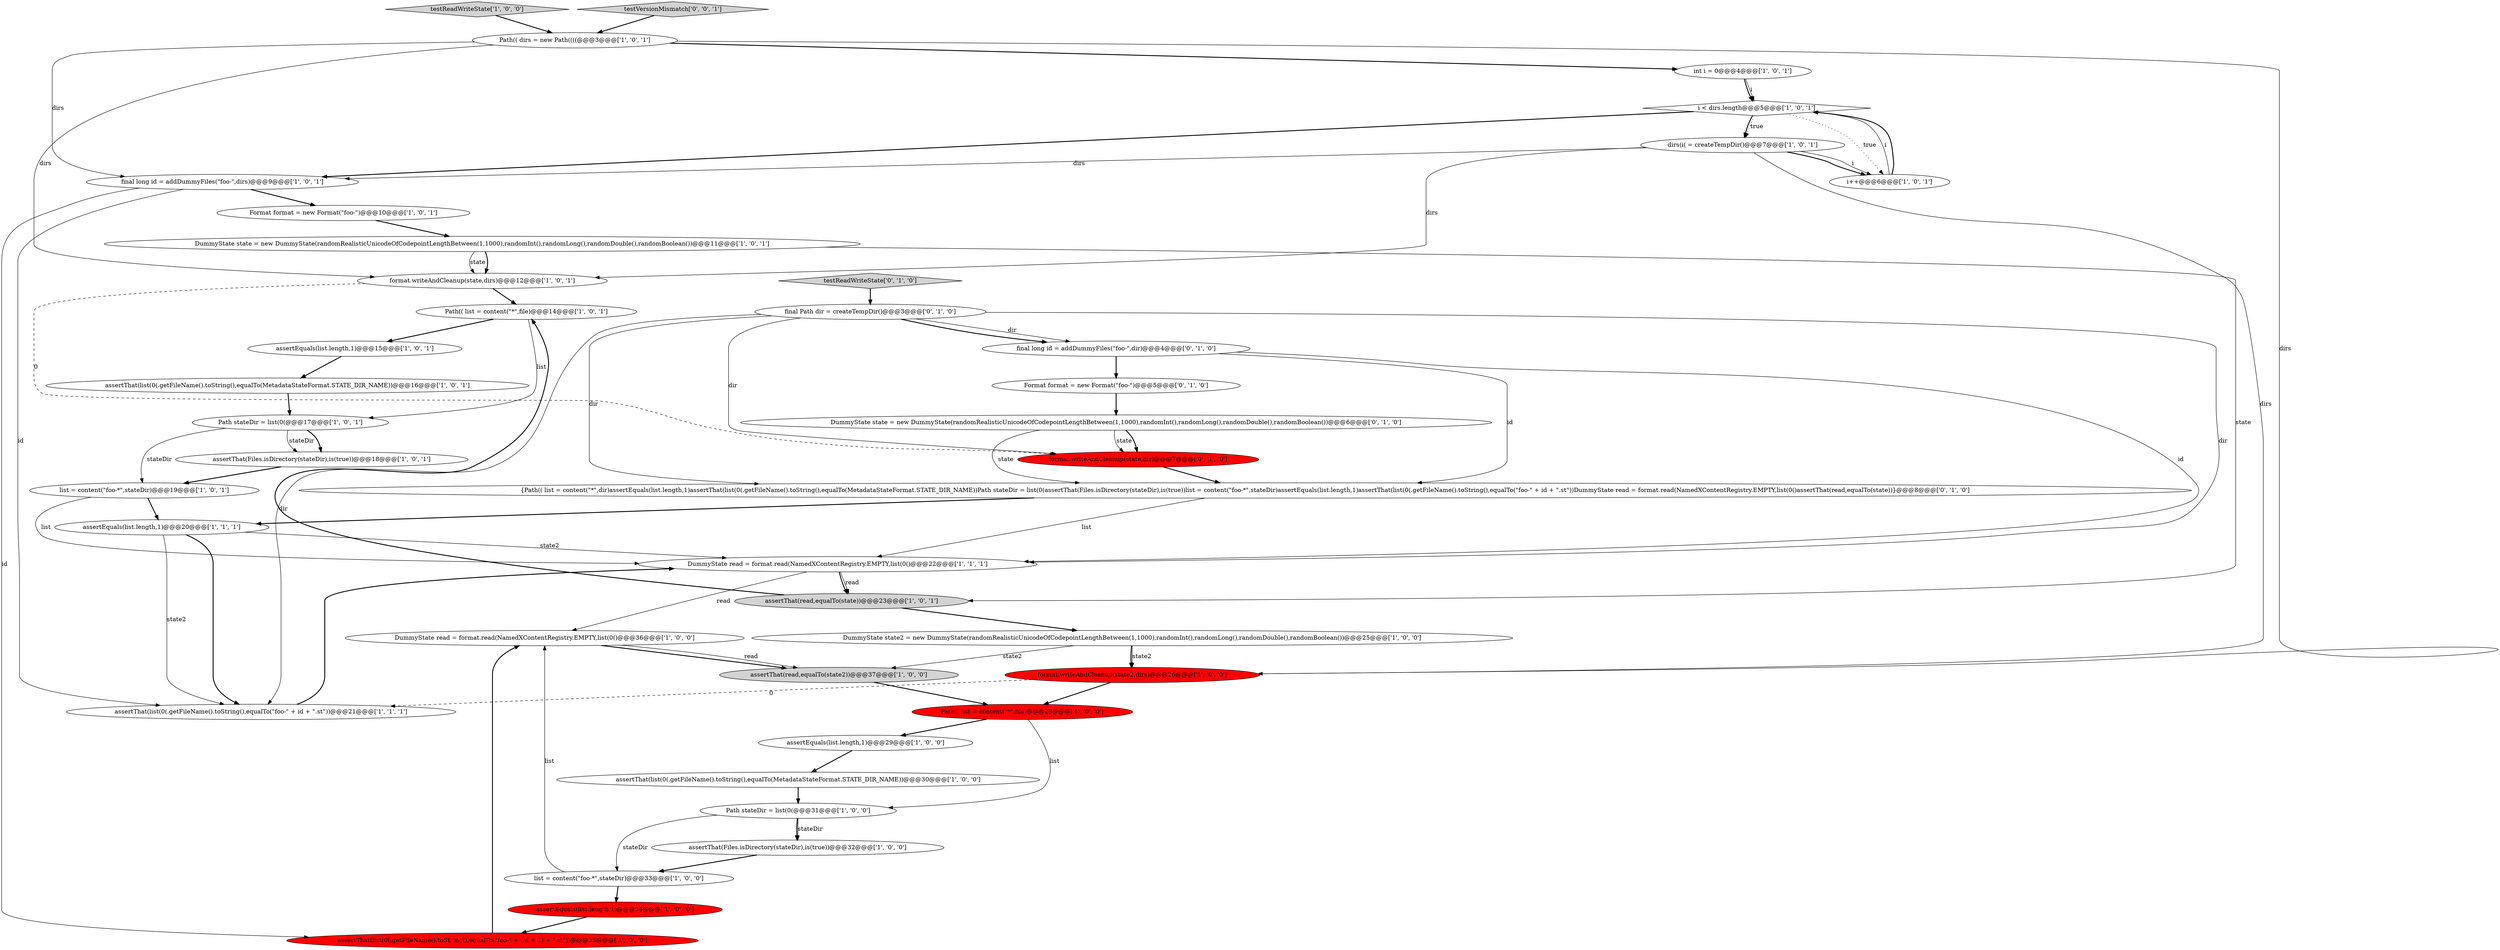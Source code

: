 digraph {
26 [style = filled, label = "DummyState state = new DummyState(randomRealisticUnicodeOfCodepointLengthBetween(1,1000),randomInt(),randomLong(),randomDouble(),randomBoolean())@@@11@@@['1', '0', '1']", fillcolor = white, shape = ellipse image = "AAA0AAABBB1BBB"];
4 [style = filled, label = "assertEquals(list.length,1)@@@15@@@['1', '0', '1']", fillcolor = white, shape = ellipse image = "AAA0AAABBB1BBB"];
16 [style = filled, label = "DummyState read = format.read(NamedXContentRegistry.EMPTY,list(0()@@@22@@@['1', '1', '1']", fillcolor = white, shape = ellipse image = "AAA0AAABBB1BBB"];
27 [style = filled, label = "int i = 0@@@4@@@['1', '0', '1']", fillcolor = white, shape = ellipse image = "AAA0AAABBB1BBB"];
19 [style = filled, label = "i++@@@6@@@['1', '0', '1']", fillcolor = white, shape = ellipse image = "AAA0AAABBB1BBB"];
3 [style = filled, label = "Format format = new Format(\"foo-\")@@@10@@@['1', '0', '1']", fillcolor = white, shape = ellipse image = "AAA0AAABBB1BBB"];
28 [style = filled, label = "assertThat(list(0(.getFileName().toString(),equalTo(MetadataStateFormat.STATE_DIR_NAME))@@@30@@@['1', '0', '0']", fillcolor = white, shape = ellipse image = "AAA0AAABBB1BBB"];
0 [style = filled, label = "assertEquals(list.length,1)@@@34@@@['1', '0', '0']", fillcolor = red, shape = ellipse image = "AAA1AAABBB1BBB"];
17 [style = filled, label = "i < dirs.length@@@5@@@['1', '0', '1']", fillcolor = white, shape = diamond image = "AAA0AAABBB1BBB"];
23 [style = filled, label = "DummyState state2 = new DummyState(randomRealisticUnicodeOfCodepointLengthBetween(1,1000),randomInt(),randomLong(),randomDouble(),randomBoolean())@@@25@@@['1', '0', '0']", fillcolor = white, shape = ellipse image = "AAA0AAABBB1BBB"];
25 [style = filled, label = "Path(( list = content(\"*\",file)@@@14@@@['1', '0', '1']", fillcolor = white, shape = ellipse image = "AAA0AAABBB1BBB"];
6 [style = filled, label = "final long id = addDummyFiles(\"foo-\",dirs)@@@9@@@['1', '0', '1']", fillcolor = white, shape = ellipse image = "AAA0AAABBB1BBB"];
35 [style = filled, label = "final Path dir = createTempDir()@@@3@@@['0', '1', '0']", fillcolor = white, shape = ellipse image = "AAA0AAABBB2BBB"];
38 [style = filled, label = "Format format = new Format(\"foo-\")@@@5@@@['0', '1', '0']", fillcolor = white, shape = ellipse image = "AAA0AAABBB2BBB"];
15 [style = filled, label = "format.writeAndCleanup(state2,dirs)@@@26@@@['1', '0', '0']", fillcolor = red, shape = ellipse image = "AAA1AAABBB1BBB"];
21 [style = filled, label = "testReadWriteState['1', '0', '0']", fillcolor = lightgray, shape = diamond image = "AAA0AAABBB1BBB"];
33 [style = filled, label = "testReadWriteState['0', '1', '0']", fillcolor = lightgray, shape = diamond image = "AAA0AAABBB2BBB"];
39 [style = filled, label = "testVersionMismatch['0', '0', '1']", fillcolor = lightgray, shape = diamond image = "AAA0AAABBB3BBB"];
13 [style = filled, label = "list = content(\"foo-*\",stateDir)@@@33@@@['1', '0', '0']", fillcolor = white, shape = ellipse image = "AAA0AAABBB1BBB"];
11 [style = filled, label = "Path(( list = content(\"*\",file)@@@28@@@['1', '0', '0']", fillcolor = red, shape = ellipse image = "AAA1AAABBB1BBB"];
14 [style = filled, label = "Path stateDir = list(0(@@@17@@@['1', '0', '1']", fillcolor = white, shape = ellipse image = "AAA0AAABBB1BBB"];
2 [style = filled, label = "assertEquals(list.length,1)@@@29@@@['1', '0', '0']", fillcolor = white, shape = ellipse image = "AAA0AAABBB1BBB"];
24 [style = filled, label = "DummyState read = format.read(NamedXContentRegistry.EMPTY,list(0()@@@36@@@['1', '0', '0']", fillcolor = white, shape = ellipse image = "AAA0AAABBB1BBB"];
5 [style = filled, label = "assertThat(list(0(.getFileName().toString(),equalTo(MetadataStateFormat.STATE_DIR_NAME))@@@16@@@['1', '0', '1']", fillcolor = white, shape = ellipse image = "AAA0AAABBB1BBB"];
12 [style = filled, label = "assertThat(list(0(.getFileName().toString(),equalTo(\"foo-\" + id + \".st\"))@@@21@@@['1', '1', '1']", fillcolor = white, shape = ellipse image = "AAA0AAABBB1BBB"];
29 [style = filled, label = "assertThat(Files.isDirectory(stateDir),is(true))@@@32@@@['1', '0', '0']", fillcolor = white, shape = ellipse image = "AAA0AAABBB1BBB"];
34 [style = filled, label = "final long id = addDummyFiles(\"foo-\",dir)@@@4@@@['0', '1', '0']", fillcolor = white, shape = ellipse image = "AAA0AAABBB2BBB"];
20 [style = filled, label = "assertThat(list(0(.getFileName().toString(),equalTo(\"foo-\" + (id + 1) + \".st\"))@@@35@@@['1', '0', '0']", fillcolor = red, shape = ellipse image = "AAA1AAABBB1BBB"];
7 [style = filled, label = "assertThat(Files.isDirectory(stateDir),is(true))@@@18@@@['1', '0', '1']", fillcolor = white, shape = ellipse image = "AAA0AAABBB1BBB"];
10 [style = filled, label = "format.writeAndCleanup(state,dirs)@@@12@@@['1', '0', '1']", fillcolor = white, shape = ellipse image = "AAA0AAABBB1BBB"];
9 [style = filled, label = "assertThat(read,equalTo(state))@@@23@@@['1', '0', '1']", fillcolor = lightgray, shape = ellipse image = "AAA0AAABBB1BBB"];
31 [style = filled, label = "Path stateDir = list(0(@@@31@@@['1', '0', '0']", fillcolor = white, shape = ellipse image = "AAA0AAABBB1BBB"];
32 [style = filled, label = "DummyState state = new DummyState(randomRealisticUnicodeOfCodepointLengthBetween(1,1000),randomInt(),randomLong(),randomDouble(),randomBoolean())@@@6@@@['0', '1', '0']", fillcolor = white, shape = ellipse image = "AAA0AAABBB2BBB"];
8 [style = filled, label = "assertEquals(list.length,1)@@@20@@@['1', '1', '1']", fillcolor = white, shape = ellipse image = "AAA0AAABBB1BBB"];
18 [style = filled, label = "Path(( dirs = new Path((((@@@3@@@['1', '0', '1']", fillcolor = white, shape = ellipse image = "AAA0AAABBB1BBB"];
22 [style = filled, label = "assertThat(read,equalTo(state2))@@@37@@@['1', '0', '0']", fillcolor = lightgray, shape = ellipse image = "AAA0AAABBB1BBB"];
37 [style = filled, label = "{Path(( list = content(\"*\",dir)assertEquals(list.length,1)assertThat(list(0(.getFileName().toString(),equalTo(MetadataStateFormat.STATE_DIR_NAME))Path stateDir = list(0(assertThat(Files.isDirectory(stateDir),is(true))list = content(\"foo-*\",stateDir)assertEquals(list.length,1)assertThat(list(0(.getFileName().toString(),equalTo(\"foo-\" + id + \".st\"))DummyState read = format.read(NamedXContentRegistry.EMPTY,list(0()assertThat(read,equalTo(state))}@@@8@@@['0', '1', '0']", fillcolor = white, shape = ellipse image = "AAA0AAABBB2BBB"];
30 [style = filled, label = "list = content(\"foo-*\",stateDir)@@@19@@@['1', '0', '1']", fillcolor = white, shape = ellipse image = "AAA0AAABBB1BBB"];
1 [style = filled, label = "dirs(i( = createTempDir()@@@7@@@['1', '0', '1']", fillcolor = white, shape = ellipse image = "AAA0AAABBB1BBB"];
36 [style = filled, label = "format.writeAndCleanup(state,dir)@@@7@@@['0', '1', '0']", fillcolor = red, shape = ellipse image = "AAA1AAABBB2BBB"];
6->3 [style = bold, label=""];
23->15 [style = solid, label="state2"];
14->30 [style = solid, label="stateDir"];
34->16 [style = solid, label="id"];
33->35 [style = bold, label=""];
32->36 [style = solid, label="state"];
6->12 [style = solid, label="id"];
15->12 [style = dashed, label="0"];
34->37 [style = solid, label="id"];
17->1 [style = bold, label=""];
16->24 [style = solid, label="read"];
35->16 [style = solid, label="dir"];
7->30 [style = bold, label=""];
17->6 [style = bold, label=""];
26->10 [style = bold, label=""];
35->12 [style = solid, label="dir"];
10->36 [style = dashed, label="0"];
17->1 [style = dotted, label="true"];
28->31 [style = bold, label=""];
19->17 [style = solid, label="i"];
8->12 [style = solid, label="state2"];
23->15 [style = bold, label=""];
3->26 [style = bold, label=""];
25->4 [style = bold, label=""];
18->6 [style = solid, label="dirs"];
31->29 [style = bold, label=""];
30->16 [style = solid, label="list"];
13->24 [style = solid, label="list"];
18->15 [style = solid, label="dirs"];
35->36 [style = solid, label="dir"];
12->16 [style = bold, label=""];
19->17 [style = bold, label=""];
1->19 [style = solid, label="i"];
5->14 [style = bold, label=""];
11->31 [style = solid, label="list"];
25->14 [style = solid, label="list"];
32->37 [style = solid, label="state"];
24->22 [style = bold, label=""];
35->37 [style = solid, label="dir"];
11->2 [style = bold, label=""];
21->18 [style = bold, label=""];
27->17 [style = solid, label="i"];
14->7 [style = bold, label=""];
38->32 [style = bold, label=""];
39->18 [style = bold, label=""];
23->22 [style = solid, label="state2"];
9->23 [style = bold, label=""];
31->13 [style = solid, label="stateDir"];
15->11 [style = bold, label=""];
1->6 [style = solid, label="dirs"];
18->27 [style = bold, label=""];
10->25 [style = bold, label=""];
1->15 [style = solid, label="dirs"];
9->25 [style = bold, label=""];
6->20 [style = solid, label="id"];
35->34 [style = solid, label="dir"];
17->19 [style = dotted, label="true"];
27->17 [style = bold, label=""];
8->12 [style = bold, label=""];
26->9 [style = solid, label="state"];
32->36 [style = bold, label=""];
37->16 [style = solid, label="list"];
0->20 [style = bold, label=""];
18->10 [style = solid, label="dirs"];
36->37 [style = bold, label=""];
34->38 [style = bold, label=""];
30->8 [style = bold, label=""];
37->8 [style = bold, label=""];
1->19 [style = bold, label=""];
20->24 [style = bold, label=""];
35->34 [style = bold, label=""];
14->7 [style = solid, label="stateDir"];
16->9 [style = solid, label="read"];
1->10 [style = solid, label="dirs"];
4->5 [style = bold, label=""];
2->28 [style = bold, label=""];
22->11 [style = bold, label=""];
16->9 [style = bold, label=""];
24->22 [style = solid, label="read"];
8->16 [style = solid, label="state2"];
26->10 [style = solid, label="state"];
13->0 [style = bold, label=""];
31->29 [style = solid, label="stateDir"];
29->13 [style = bold, label=""];
}
